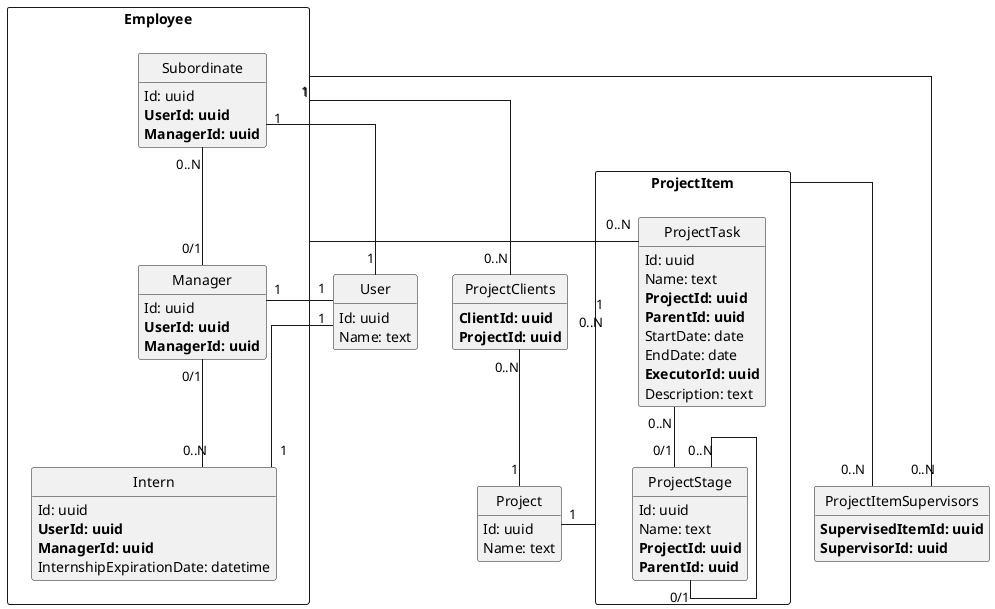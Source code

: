 @startuml

hide circle
hide methods
skinparam linetype ortho


package Employee <<Rectangle>>
{
    entity Intern
    {
        Id: uuid
        **UserId: uuid**
        **ManagerId: uuid**
        InternshipExpirationDate: datetime
    }

    entity Manager
    {
        Id: uuid
        **UserId: uuid**
        **ManagerId: uuid**
    }

    entity Subordinate
    {
        Id: uuid
        **UserId: uuid**
        **ManagerId: uuid**
    }
}

entity ProjectClients
{
    **ClientId: uuid**
    **ProjectId: uuid**
}

entity ProjectItemSupervisors
{
    **SupervisedItemId: uuid**
    **SupervisorId: uuid**
}

entity Project
{
    Id: uuid
    Name: text
}

package ProjectItem <<Rectangle>>
{
    entity ProjectStage
    {
        Id: uuid
        Name: text
        **ProjectId: uuid**
        **ParentId: uuid**
    }

    entity ProjectTask
    {
        Id: uuid
        Name: text
        **ProjectId: uuid**
        **ParentId: uuid**
        StartDate: date
        EndDate: date
        **ExecutorId: uuid**
        Description: text
    }
}

entity User
{
    Id: uuid
    Name: text
}


User "1" -- "1" Intern
User "1" -- "1" Manager
User "1" -up- "1" Subordinate

Manager "0/1" -up- "0..N" Subordinate
Manager "0/1" -- "0..N" Intern

Project "1" -up- "0..N" ProjectClients
Employee "1" -- "0..N" ProjectClients

ProjectItem "1" -- "0..N" ProjectItemSupervisors
Employee "        1" -down- "0..N" ProjectItemSupervisors

ProjectItem "0..N" -- "1" Project

Employee -- "0..N" ProjectTask

ProjectTask "0..N" -- "0/1" ProjectStage
ProjectStage "0..N" -- "0/1" ProjectStage


@enduml